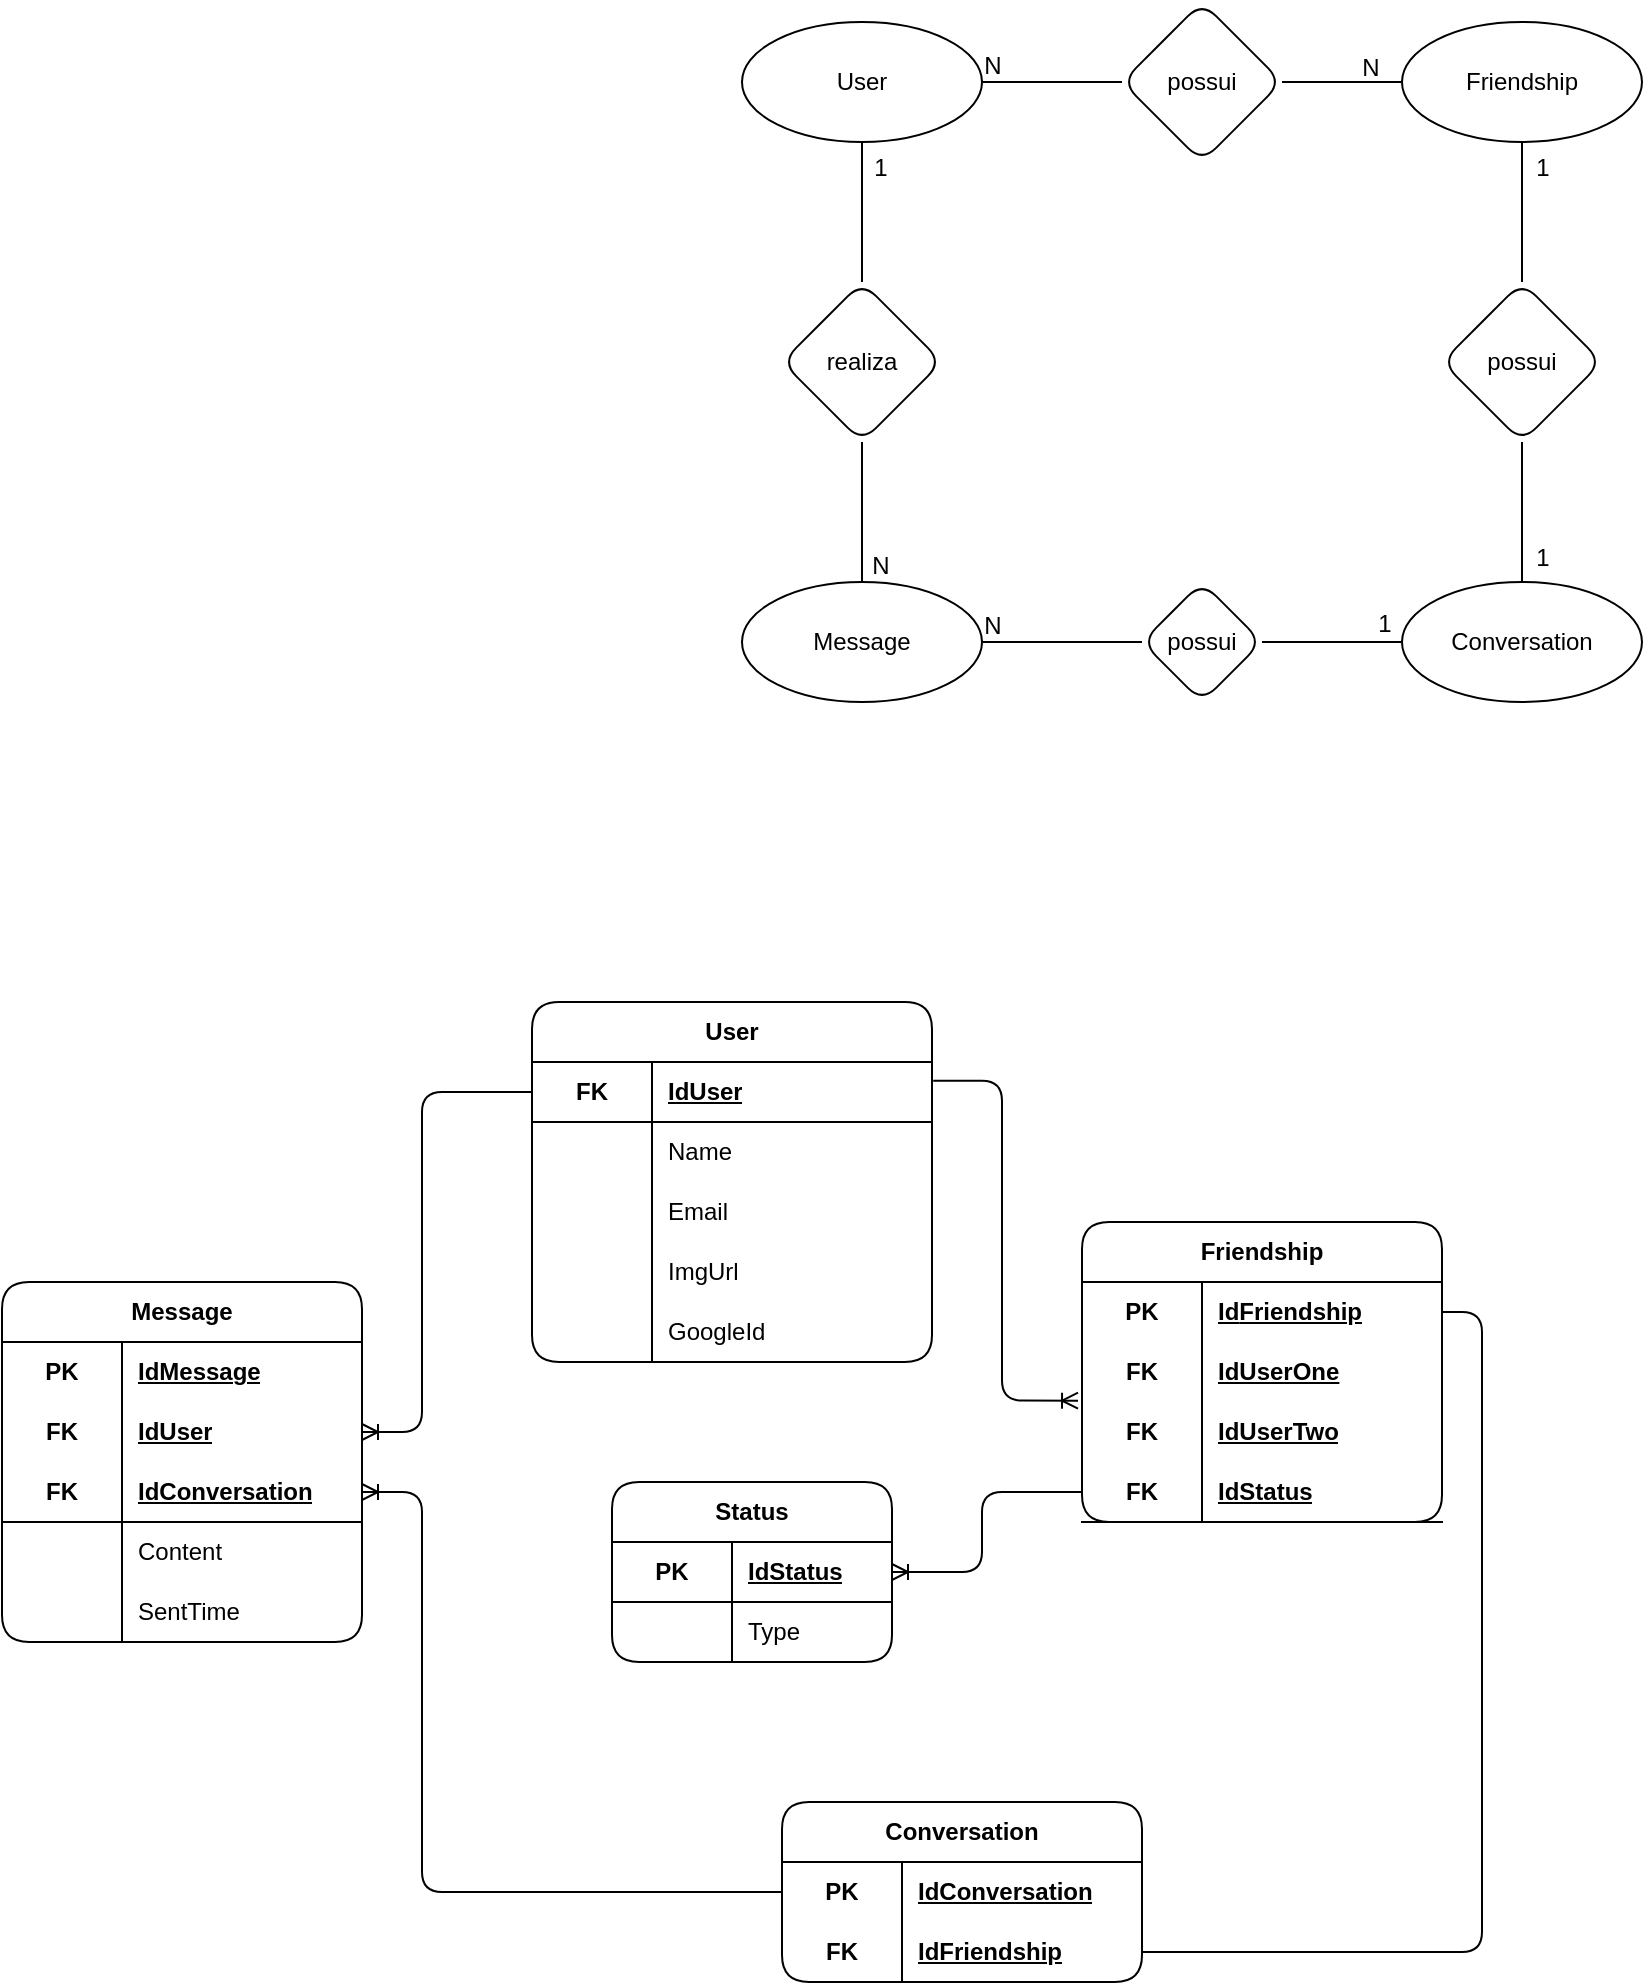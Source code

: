 <mxfile version="24.8.3">
  <diagram name="Página-1" id="Tqf-Y6ulsdmHb_gH27kE">
    <mxGraphModel dx="1567" dy="619" grid="1" gridSize="10" guides="1" tooltips="1" connect="1" arrows="1" fold="1" page="0" pageScale="1" pageWidth="827" pageHeight="1169" math="0" shadow="0">
      <root>
        <mxCell id="0" />
        <mxCell id="1" parent="0" />
        <mxCell id="VTky2nhu84C3hxkGSU9w-14" style="edgeStyle=orthogonalEdgeStyle;rounded=1;orthogonalLoop=1;jettySize=auto;html=1;entryX=0.5;entryY=0;entryDx=0;entryDy=0;endArrow=none;endFill=0;" parent="1" source="VTky2nhu84C3hxkGSU9w-1" target="VTky2nhu84C3hxkGSU9w-13" edge="1">
          <mxGeometry relative="1" as="geometry" />
        </mxCell>
        <mxCell id="VTky2nhu84C3hxkGSU9w-1" value="User" style="ellipse;whiteSpace=wrap;html=1;rounded=1;" parent="1" vertex="1">
          <mxGeometry x="230" y="10" width="120" height="60" as="geometry" />
        </mxCell>
        <mxCell id="VTky2nhu84C3hxkGSU9w-2" value="Message" style="ellipse;whiteSpace=wrap;html=1;rounded=1;" parent="1" vertex="1">
          <mxGeometry x="230" y="290" width="120" height="60" as="geometry" />
        </mxCell>
        <mxCell id="VTky2nhu84C3hxkGSU9w-25" style="edgeStyle=orthogonalEdgeStyle;rounded=1;orthogonalLoop=1;jettySize=auto;html=1;entryX=1;entryY=0.5;entryDx=0;entryDy=0;endArrow=none;endFill=0;" parent="1" source="VTky2nhu84C3hxkGSU9w-3" target="VTky2nhu84C3hxkGSU9w-24" edge="1">
          <mxGeometry relative="1" as="geometry" />
        </mxCell>
        <mxCell id="VTky2nhu84C3hxkGSU9w-3" value="Conversation" style="ellipse;whiteSpace=wrap;html=1;rounded=1;" parent="1" vertex="1">
          <mxGeometry x="560" y="290" width="120" height="60" as="geometry" />
        </mxCell>
        <mxCell id="VTky2nhu84C3hxkGSU9w-4" value="Friendship" style="ellipse;whiteSpace=wrap;html=1;rounded=1;" parent="1" vertex="1">
          <mxGeometry x="560" y="10" width="120" height="60" as="geometry" />
        </mxCell>
        <mxCell id="VTky2nhu84C3hxkGSU9w-7" value="N" style="text;html=1;align=center;verticalAlign=middle;resizable=0;points=[];autosize=1;strokeColor=none;fillColor=none;rounded=1;" parent="1" vertex="1">
          <mxGeometry x="529" y="18" width="30" height="30" as="geometry" />
        </mxCell>
        <mxCell id="VTky2nhu84C3hxkGSU9w-9" style="edgeStyle=orthogonalEdgeStyle;rounded=1;orthogonalLoop=1;jettySize=auto;html=1;entryX=0;entryY=0.5;entryDx=0;entryDy=0;endArrow=none;endFill=0;" parent="1" source="VTky2nhu84C3hxkGSU9w-8" target="VTky2nhu84C3hxkGSU9w-4" edge="1">
          <mxGeometry relative="1" as="geometry" />
        </mxCell>
        <mxCell id="VTky2nhu84C3hxkGSU9w-8" value="possui" style="rhombus;whiteSpace=wrap;html=1;rounded=1;" parent="1" vertex="1">
          <mxGeometry x="420" width="80" height="80" as="geometry" />
        </mxCell>
        <mxCell id="VTky2nhu84C3hxkGSU9w-10" style="edgeStyle=orthogonalEdgeStyle;rounded=1;orthogonalLoop=1;jettySize=auto;html=1;entryX=0;entryY=0.5;entryDx=0;entryDy=0;endArrow=none;endFill=0;exitX=1;exitY=0.5;exitDx=0;exitDy=0;" parent="1" source="VTky2nhu84C3hxkGSU9w-1" target="VTky2nhu84C3hxkGSU9w-8" edge="1">
          <mxGeometry relative="1" as="geometry">
            <mxPoint x="364" y="22" as="sourcePoint" />
            <mxPoint x="454" y="22" as="targetPoint" />
          </mxGeometry>
        </mxCell>
        <mxCell id="VTky2nhu84C3hxkGSU9w-11" value="N" style="text;html=1;align=center;verticalAlign=middle;resizable=0;points=[];autosize=1;strokeColor=none;fillColor=none;rounded=1;" parent="1" vertex="1">
          <mxGeometry x="340" y="17" width="30" height="30" as="geometry" />
        </mxCell>
        <mxCell id="VTky2nhu84C3hxkGSU9w-15" style="edgeStyle=orthogonalEdgeStyle;rounded=1;orthogonalLoop=1;jettySize=auto;html=1;entryX=0.5;entryY=0;entryDx=0;entryDy=0;endArrow=none;endFill=0;" parent="1" source="VTky2nhu84C3hxkGSU9w-13" target="VTky2nhu84C3hxkGSU9w-2" edge="1">
          <mxGeometry relative="1" as="geometry" />
        </mxCell>
        <mxCell id="VTky2nhu84C3hxkGSU9w-13" value="realiza" style="rhombus;whiteSpace=wrap;html=1;rounded=1;" parent="1" vertex="1">
          <mxGeometry x="250" y="140" width="80" height="80" as="geometry" />
        </mxCell>
        <mxCell id="VTky2nhu84C3hxkGSU9w-18" style="edgeStyle=orthogonalEdgeStyle;rounded=1;orthogonalLoop=1;jettySize=auto;html=1;entryX=0.5;entryY=0;entryDx=0;entryDy=0;endArrow=none;endFill=0;" parent="1" source="VTky2nhu84C3hxkGSU9w-16" target="VTky2nhu84C3hxkGSU9w-3" edge="1">
          <mxGeometry relative="1" as="geometry" />
        </mxCell>
        <mxCell id="EATZCncyRRZu5LKSochs-1" style="edgeStyle=orthogonalEdgeStyle;rounded=0;orthogonalLoop=1;jettySize=auto;html=1;entryX=0.5;entryY=1;entryDx=0;entryDy=0;endArrow=none;endFill=0;" edge="1" parent="1" source="VTky2nhu84C3hxkGSU9w-16" target="VTky2nhu84C3hxkGSU9w-4">
          <mxGeometry relative="1" as="geometry" />
        </mxCell>
        <mxCell id="VTky2nhu84C3hxkGSU9w-16" value="possui" style="rhombus;whiteSpace=wrap;html=1;rounded=1;" parent="1" vertex="1">
          <mxGeometry x="580" y="140" width="80" height="80" as="geometry" />
        </mxCell>
        <mxCell id="VTky2nhu84C3hxkGSU9w-26" style="edgeStyle=orthogonalEdgeStyle;rounded=1;orthogonalLoop=1;jettySize=auto;html=1;entryX=1;entryY=0.5;entryDx=0;entryDy=0;endArrow=none;endFill=0;" parent="1" source="VTky2nhu84C3hxkGSU9w-24" target="VTky2nhu84C3hxkGSU9w-2" edge="1">
          <mxGeometry relative="1" as="geometry" />
        </mxCell>
        <mxCell id="VTky2nhu84C3hxkGSU9w-24" value="possui" style="rhombus;whiteSpace=wrap;html=1;rounded=1;" parent="1" vertex="1">
          <mxGeometry x="430" y="290" width="60" height="60" as="geometry" />
        </mxCell>
        <mxCell id="VTky2nhu84C3hxkGSU9w-27" value="1" style="text;html=1;align=center;verticalAlign=middle;resizable=0;points=[];autosize=1;strokeColor=none;fillColor=none;rounded=1;" parent="1" vertex="1">
          <mxGeometry x="284" y="68" width="30" height="30" as="geometry" />
        </mxCell>
        <mxCell id="VTky2nhu84C3hxkGSU9w-28" value="N" style="text;html=1;align=center;verticalAlign=middle;resizable=0;points=[];autosize=1;strokeColor=none;fillColor=none;rounded=1;" parent="1" vertex="1">
          <mxGeometry x="284" y="267" width="30" height="30" as="geometry" />
        </mxCell>
        <mxCell id="VTky2nhu84C3hxkGSU9w-29" value="N" style="text;html=1;align=center;verticalAlign=middle;resizable=0;points=[];autosize=1;strokeColor=none;fillColor=none;rounded=1;" parent="1" vertex="1">
          <mxGeometry x="340" y="297" width="30" height="30" as="geometry" />
        </mxCell>
        <mxCell id="VTky2nhu84C3hxkGSU9w-30" value="1" style="text;html=1;align=center;verticalAlign=middle;resizable=0;points=[];autosize=1;strokeColor=none;fillColor=none;rounded=1;" parent="1" vertex="1">
          <mxGeometry x="536" y="296" width="30" height="30" as="geometry" />
        </mxCell>
        <mxCell id="VTky2nhu84C3hxkGSU9w-31" value="User" style="shape=table;startSize=30;container=1;collapsible=1;childLayout=tableLayout;fixedRows=1;rowLines=0;fontStyle=1;align=center;resizeLast=1;html=1;whiteSpace=wrap;rounded=1;" parent="1" vertex="1">
          <mxGeometry x="125" y="500" width="200" height="180" as="geometry" />
        </mxCell>
        <mxCell id="VTky2nhu84C3hxkGSU9w-35" value="" style="shape=tableRow;horizontal=0;startSize=0;swimlaneHead=0;swimlaneBody=0;fillColor=none;collapsible=0;dropTarget=0;points=[[0,0.5],[1,0.5]];portConstraint=eastwest;top=0;left=0;right=0;bottom=1;html=1;rounded=1;" parent="VTky2nhu84C3hxkGSU9w-31" vertex="1">
          <mxGeometry y="30" width="200" height="30" as="geometry" />
        </mxCell>
        <mxCell id="VTky2nhu84C3hxkGSU9w-36" value="FK" style="shape=partialRectangle;connectable=0;fillColor=none;top=0;left=0;bottom=0;right=0;fontStyle=1;overflow=hidden;html=1;whiteSpace=wrap;rounded=1;" parent="VTky2nhu84C3hxkGSU9w-35" vertex="1">
          <mxGeometry width="60" height="30" as="geometry">
            <mxRectangle width="60" height="30" as="alternateBounds" />
          </mxGeometry>
        </mxCell>
        <mxCell id="VTky2nhu84C3hxkGSU9w-37" value="IdUser" style="shape=partialRectangle;connectable=0;fillColor=none;top=0;left=0;bottom=0;right=0;align=left;spacingLeft=6;fontStyle=5;overflow=hidden;html=1;whiteSpace=wrap;rounded=1;" parent="VTky2nhu84C3hxkGSU9w-35" vertex="1">
          <mxGeometry x="60" width="140" height="30" as="geometry">
            <mxRectangle width="140" height="30" as="alternateBounds" />
          </mxGeometry>
        </mxCell>
        <mxCell id="VTky2nhu84C3hxkGSU9w-38" value="" style="shape=tableRow;horizontal=0;startSize=0;swimlaneHead=0;swimlaneBody=0;fillColor=none;collapsible=0;dropTarget=0;points=[[0,0.5],[1,0.5]];portConstraint=eastwest;top=0;left=0;right=0;bottom=0;html=1;rounded=1;" parent="VTky2nhu84C3hxkGSU9w-31" vertex="1">
          <mxGeometry y="60" width="200" height="30" as="geometry" />
        </mxCell>
        <mxCell id="VTky2nhu84C3hxkGSU9w-39" value="" style="shape=partialRectangle;connectable=0;fillColor=none;top=0;left=0;bottom=0;right=0;editable=1;overflow=hidden;html=1;whiteSpace=wrap;rounded=1;" parent="VTky2nhu84C3hxkGSU9w-38" vertex="1">
          <mxGeometry width="60" height="30" as="geometry">
            <mxRectangle width="60" height="30" as="alternateBounds" />
          </mxGeometry>
        </mxCell>
        <mxCell id="VTky2nhu84C3hxkGSU9w-40" value="Name" style="shape=partialRectangle;connectable=0;fillColor=none;top=0;left=0;bottom=0;right=0;align=left;spacingLeft=6;overflow=hidden;html=1;whiteSpace=wrap;rounded=1;" parent="VTky2nhu84C3hxkGSU9w-38" vertex="1">
          <mxGeometry x="60" width="140" height="30" as="geometry">
            <mxRectangle width="140" height="30" as="alternateBounds" />
          </mxGeometry>
        </mxCell>
        <mxCell id="VTky2nhu84C3hxkGSU9w-41" value="" style="shape=tableRow;horizontal=0;startSize=0;swimlaneHead=0;swimlaneBody=0;fillColor=none;collapsible=0;dropTarget=0;points=[[0,0.5],[1,0.5]];portConstraint=eastwest;top=0;left=0;right=0;bottom=0;html=1;rounded=1;" parent="VTky2nhu84C3hxkGSU9w-31" vertex="1">
          <mxGeometry y="90" width="200" height="30" as="geometry" />
        </mxCell>
        <mxCell id="VTky2nhu84C3hxkGSU9w-42" value="" style="shape=partialRectangle;connectable=0;fillColor=none;top=0;left=0;bottom=0;right=0;editable=1;overflow=hidden;html=1;whiteSpace=wrap;rounded=1;" parent="VTky2nhu84C3hxkGSU9w-41" vertex="1">
          <mxGeometry width="60" height="30" as="geometry">
            <mxRectangle width="60" height="30" as="alternateBounds" />
          </mxGeometry>
        </mxCell>
        <mxCell id="VTky2nhu84C3hxkGSU9w-43" value="Email" style="shape=partialRectangle;connectable=0;fillColor=none;top=0;left=0;bottom=0;right=0;align=left;spacingLeft=6;overflow=hidden;html=1;whiteSpace=wrap;rounded=1;" parent="VTky2nhu84C3hxkGSU9w-41" vertex="1">
          <mxGeometry x="60" width="140" height="30" as="geometry">
            <mxRectangle width="140" height="30" as="alternateBounds" />
          </mxGeometry>
        </mxCell>
        <mxCell id="VTky2nhu84C3hxkGSU9w-218" value="" style="shape=tableRow;horizontal=0;startSize=0;swimlaneHead=0;swimlaneBody=0;fillColor=none;collapsible=0;dropTarget=0;points=[[0,0.5],[1,0.5]];portConstraint=eastwest;top=0;left=0;right=0;bottom=0;html=1;rounded=1;" parent="VTky2nhu84C3hxkGSU9w-31" vertex="1">
          <mxGeometry y="120" width="200" height="30" as="geometry" />
        </mxCell>
        <mxCell id="VTky2nhu84C3hxkGSU9w-219" value="" style="shape=partialRectangle;connectable=0;fillColor=none;top=0;left=0;bottom=0;right=0;editable=1;overflow=hidden;html=1;whiteSpace=wrap;rounded=1;" parent="VTky2nhu84C3hxkGSU9w-218" vertex="1">
          <mxGeometry width="60" height="30" as="geometry">
            <mxRectangle width="60" height="30" as="alternateBounds" />
          </mxGeometry>
        </mxCell>
        <mxCell id="VTky2nhu84C3hxkGSU9w-220" value="ImgUrl" style="shape=partialRectangle;connectable=0;fillColor=none;top=0;left=0;bottom=0;right=0;align=left;spacingLeft=6;overflow=hidden;html=1;whiteSpace=wrap;rounded=1;" parent="VTky2nhu84C3hxkGSU9w-218" vertex="1">
          <mxGeometry x="60" width="140" height="30" as="geometry">
            <mxRectangle width="140" height="30" as="alternateBounds" />
          </mxGeometry>
        </mxCell>
        <mxCell id="VTky2nhu84C3hxkGSU9w-222" value="" style="shape=tableRow;horizontal=0;startSize=0;swimlaneHead=0;swimlaneBody=0;fillColor=none;collapsible=0;dropTarget=0;points=[[0,0.5],[1,0.5]];portConstraint=eastwest;top=0;left=0;right=0;bottom=0;html=1;rounded=1;" parent="VTky2nhu84C3hxkGSU9w-31" vertex="1">
          <mxGeometry y="150" width="200" height="30" as="geometry" />
        </mxCell>
        <mxCell id="VTky2nhu84C3hxkGSU9w-223" value="" style="shape=partialRectangle;connectable=0;fillColor=none;top=0;left=0;bottom=0;right=0;editable=1;overflow=hidden;html=1;whiteSpace=wrap;rounded=1;" parent="VTky2nhu84C3hxkGSU9w-222" vertex="1">
          <mxGeometry width="60" height="30" as="geometry">
            <mxRectangle width="60" height="30" as="alternateBounds" />
          </mxGeometry>
        </mxCell>
        <mxCell id="VTky2nhu84C3hxkGSU9w-224" value="GoogleId" style="shape=partialRectangle;connectable=0;fillColor=none;top=0;left=0;bottom=0;right=0;align=left;spacingLeft=6;overflow=hidden;html=1;whiteSpace=wrap;rounded=1;" parent="VTky2nhu84C3hxkGSU9w-222" vertex="1">
          <mxGeometry x="60" width="140" height="30" as="geometry">
            <mxRectangle width="140" height="30" as="alternateBounds" />
          </mxGeometry>
        </mxCell>
        <mxCell id="VTky2nhu84C3hxkGSU9w-107" value="Status" style="shape=table;startSize=30;container=1;collapsible=1;childLayout=tableLayout;fixedRows=1;rowLines=0;fontStyle=1;align=center;resizeLast=1;html=1;whiteSpace=wrap;rounded=1;" parent="1" vertex="1">
          <mxGeometry x="165" y="740" width="140" height="90" as="geometry" />
        </mxCell>
        <mxCell id="VTky2nhu84C3hxkGSU9w-111" value="" style="shape=tableRow;horizontal=0;startSize=0;swimlaneHead=0;swimlaneBody=0;fillColor=none;collapsible=0;dropTarget=0;points=[[0,0.5],[1,0.5]];portConstraint=eastwest;top=0;left=0;right=0;bottom=1;html=1;rounded=1;" parent="VTky2nhu84C3hxkGSU9w-107" vertex="1">
          <mxGeometry y="30" width="140" height="30" as="geometry" />
        </mxCell>
        <mxCell id="VTky2nhu84C3hxkGSU9w-112" value="PK" style="shape=partialRectangle;connectable=0;fillColor=none;top=0;left=0;bottom=0;right=0;fontStyle=1;overflow=hidden;html=1;whiteSpace=wrap;rounded=1;" parent="VTky2nhu84C3hxkGSU9w-111" vertex="1">
          <mxGeometry width="60" height="30" as="geometry">
            <mxRectangle width="60" height="30" as="alternateBounds" />
          </mxGeometry>
        </mxCell>
        <mxCell id="VTky2nhu84C3hxkGSU9w-113" value="IdStatus" style="shape=partialRectangle;connectable=0;fillColor=none;top=0;left=0;bottom=0;right=0;align=left;spacingLeft=6;fontStyle=5;overflow=hidden;html=1;whiteSpace=wrap;rounded=1;" parent="VTky2nhu84C3hxkGSU9w-111" vertex="1">
          <mxGeometry x="60" width="80" height="30" as="geometry">
            <mxRectangle width="80" height="30" as="alternateBounds" />
          </mxGeometry>
        </mxCell>
        <mxCell id="VTky2nhu84C3hxkGSU9w-114" value="" style="shape=tableRow;horizontal=0;startSize=0;swimlaneHead=0;swimlaneBody=0;fillColor=none;collapsible=0;dropTarget=0;points=[[0,0.5],[1,0.5]];portConstraint=eastwest;top=0;left=0;right=0;bottom=0;html=1;rounded=1;" parent="VTky2nhu84C3hxkGSU9w-107" vertex="1">
          <mxGeometry y="60" width="140" height="30" as="geometry" />
        </mxCell>
        <mxCell id="VTky2nhu84C3hxkGSU9w-115" value="" style="shape=partialRectangle;connectable=0;fillColor=none;top=0;left=0;bottom=0;right=0;editable=1;overflow=hidden;html=1;whiteSpace=wrap;rounded=1;" parent="VTky2nhu84C3hxkGSU9w-114" vertex="1">
          <mxGeometry width="60" height="30" as="geometry">
            <mxRectangle width="60" height="30" as="alternateBounds" />
          </mxGeometry>
        </mxCell>
        <mxCell id="VTky2nhu84C3hxkGSU9w-116" value="Type" style="shape=partialRectangle;connectable=0;fillColor=none;top=0;left=0;bottom=0;right=0;align=left;spacingLeft=6;overflow=hidden;html=1;whiteSpace=wrap;rounded=1;" parent="VTky2nhu84C3hxkGSU9w-114" vertex="1">
          <mxGeometry x="60" width="80" height="30" as="geometry">
            <mxRectangle width="80" height="30" as="alternateBounds" />
          </mxGeometry>
        </mxCell>
        <mxCell id="VTky2nhu84C3hxkGSU9w-141" value="Message" style="shape=table;startSize=30;container=1;collapsible=1;childLayout=tableLayout;fixedRows=1;rowLines=0;fontStyle=1;align=center;resizeLast=1;html=1;whiteSpace=wrap;rounded=1;" parent="1" vertex="1">
          <mxGeometry x="-140" y="640" width="180" height="180" as="geometry" />
        </mxCell>
        <mxCell id="VTky2nhu84C3hxkGSU9w-142" value="" style="shape=tableRow;horizontal=0;startSize=0;swimlaneHead=0;swimlaneBody=0;fillColor=none;collapsible=0;dropTarget=0;points=[[0,0.5],[1,0.5]];portConstraint=eastwest;top=0;left=0;right=0;bottom=0;html=1;rounded=1;" parent="VTky2nhu84C3hxkGSU9w-141" vertex="1">
          <mxGeometry y="30" width="180" height="30" as="geometry" />
        </mxCell>
        <mxCell id="VTky2nhu84C3hxkGSU9w-143" value="PK" style="shape=partialRectangle;connectable=0;fillColor=none;top=0;left=0;bottom=0;right=0;fontStyle=1;overflow=hidden;html=1;whiteSpace=wrap;rounded=1;" parent="VTky2nhu84C3hxkGSU9w-142" vertex="1">
          <mxGeometry width="60" height="30" as="geometry">
            <mxRectangle width="60" height="30" as="alternateBounds" />
          </mxGeometry>
        </mxCell>
        <mxCell id="VTky2nhu84C3hxkGSU9w-144" value="IdMessage" style="shape=partialRectangle;connectable=0;fillColor=none;top=0;left=0;bottom=0;right=0;align=left;spacingLeft=6;fontStyle=5;overflow=hidden;html=1;whiteSpace=wrap;rounded=1;" parent="VTky2nhu84C3hxkGSU9w-142" vertex="1">
          <mxGeometry x="60" width="120" height="30" as="geometry">
            <mxRectangle width="120" height="30" as="alternateBounds" />
          </mxGeometry>
        </mxCell>
        <mxCell id="VTky2nhu84C3hxkGSU9w-155" style="shape=tableRow;horizontal=0;startSize=0;swimlaneHead=0;swimlaneBody=0;fillColor=none;collapsible=0;dropTarget=0;points=[[0,0.5],[1,0.5]];portConstraint=eastwest;top=0;left=0;right=0;bottom=0;html=1;rounded=1;" parent="VTky2nhu84C3hxkGSU9w-141" vertex="1">
          <mxGeometry y="60" width="180" height="30" as="geometry" />
        </mxCell>
        <mxCell id="VTky2nhu84C3hxkGSU9w-156" value="FK" style="shape=partialRectangle;connectable=0;fillColor=none;top=0;left=0;bottom=0;right=0;fontStyle=1;overflow=hidden;html=1;whiteSpace=wrap;rounded=1;" parent="VTky2nhu84C3hxkGSU9w-155" vertex="1">
          <mxGeometry width="60" height="30" as="geometry">
            <mxRectangle width="60" height="30" as="alternateBounds" />
          </mxGeometry>
        </mxCell>
        <mxCell id="VTky2nhu84C3hxkGSU9w-157" value="IdUser" style="shape=partialRectangle;connectable=0;fillColor=none;top=0;left=0;bottom=0;right=0;align=left;spacingLeft=6;fontStyle=5;overflow=hidden;html=1;whiteSpace=wrap;rounded=1;" parent="VTky2nhu84C3hxkGSU9w-155" vertex="1">
          <mxGeometry x="60" width="120" height="30" as="geometry">
            <mxRectangle width="120" height="30" as="alternateBounds" />
          </mxGeometry>
        </mxCell>
        <mxCell id="VTky2nhu84C3hxkGSU9w-145" value="" style="shape=tableRow;horizontal=0;startSize=0;swimlaneHead=0;swimlaneBody=0;fillColor=none;collapsible=0;dropTarget=0;points=[[0,0.5],[1,0.5]];portConstraint=eastwest;top=0;left=0;right=0;bottom=1;html=1;rounded=1;" parent="VTky2nhu84C3hxkGSU9w-141" vertex="1">
          <mxGeometry y="90" width="180" height="30" as="geometry" />
        </mxCell>
        <mxCell id="VTky2nhu84C3hxkGSU9w-146" value="FK" style="shape=partialRectangle;connectable=0;fillColor=none;top=0;left=0;bottom=0;right=0;fontStyle=1;overflow=hidden;html=1;whiteSpace=wrap;rounded=1;" parent="VTky2nhu84C3hxkGSU9w-145" vertex="1">
          <mxGeometry width="60" height="30" as="geometry">
            <mxRectangle width="60" height="30" as="alternateBounds" />
          </mxGeometry>
        </mxCell>
        <mxCell id="VTky2nhu84C3hxkGSU9w-147" value="IdConversation" style="shape=partialRectangle;connectable=0;fillColor=none;top=0;left=0;bottom=0;right=0;align=left;spacingLeft=6;fontStyle=5;overflow=hidden;html=1;whiteSpace=wrap;rounded=1;" parent="VTky2nhu84C3hxkGSU9w-145" vertex="1">
          <mxGeometry x="60" width="120" height="30" as="geometry">
            <mxRectangle width="120" height="30" as="alternateBounds" />
          </mxGeometry>
        </mxCell>
        <mxCell id="VTky2nhu84C3hxkGSU9w-148" value="" style="shape=tableRow;horizontal=0;startSize=0;swimlaneHead=0;swimlaneBody=0;fillColor=none;collapsible=0;dropTarget=0;points=[[0,0.5],[1,0.5]];portConstraint=eastwest;top=0;left=0;right=0;bottom=0;html=1;rounded=1;" parent="VTky2nhu84C3hxkGSU9w-141" vertex="1">
          <mxGeometry y="120" width="180" height="30" as="geometry" />
        </mxCell>
        <mxCell id="VTky2nhu84C3hxkGSU9w-149" value="" style="shape=partialRectangle;connectable=0;fillColor=none;top=0;left=0;bottom=0;right=0;editable=1;overflow=hidden;html=1;whiteSpace=wrap;rounded=1;" parent="VTky2nhu84C3hxkGSU9w-148" vertex="1">
          <mxGeometry width="60" height="30" as="geometry">
            <mxRectangle width="60" height="30" as="alternateBounds" />
          </mxGeometry>
        </mxCell>
        <mxCell id="VTky2nhu84C3hxkGSU9w-150" value="Content" style="shape=partialRectangle;connectable=0;fillColor=none;top=0;left=0;bottom=0;right=0;align=left;spacingLeft=6;overflow=hidden;html=1;whiteSpace=wrap;rounded=1;" parent="VTky2nhu84C3hxkGSU9w-148" vertex="1">
          <mxGeometry x="60" width="120" height="30" as="geometry">
            <mxRectangle width="120" height="30" as="alternateBounds" />
          </mxGeometry>
        </mxCell>
        <mxCell id="VTky2nhu84C3hxkGSU9w-151" value="" style="shape=tableRow;horizontal=0;startSize=0;swimlaneHead=0;swimlaneBody=0;fillColor=none;collapsible=0;dropTarget=0;points=[[0,0.5],[1,0.5]];portConstraint=eastwest;top=0;left=0;right=0;bottom=0;html=1;rounded=1;" parent="VTky2nhu84C3hxkGSU9w-141" vertex="1">
          <mxGeometry y="150" width="180" height="30" as="geometry" />
        </mxCell>
        <mxCell id="VTky2nhu84C3hxkGSU9w-152" value="" style="shape=partialRectangle;connectable=0;fillColor=none;top=0;left=0;bottom=0;right=0;editable=1;overflow=hidden;html=1;whiteSpace=wrap;rounded=1;" parent="VTky2nhu84C3hxkGSU9w-151" vertex="1">
          <mxGeometry width="60" height="30" as="geometry">
            <mxRectangle width="60" height="30" as="alternateBounds" />
          </mxGeometry>
        </mxCell>
        <mxCell id="VTky2nhu84C3hxkGSU9w-153" value="SentTime" style="shape=partialRectangle;connectable=0;fillColor=none;top=0;left=0;bottom=0;right=0;align=left;spacingLeft=6;overflow=hidden;html=1;whiteSpace=wrap;rounded=1;" parent="VTky2nhu84C3hxkGSU9w-151" vertex="1">
          <mxGeometry x="60" width="120" height="30" as="geometry">
            <mxRectangle width="120" height="30" as="alternateBounds" />
          </mxGeometry>
        </mxCell>
        <mxCell id="VTky2nhu84C3hxkGSU9w-154" style="edgeStyle=orthogonalEdgeStyle;rounded=1;orthogonalLoop=1;jettySize=auto;html=1;exitX=0;exitY=0.5;exitDx=0;exitDy=0;entryX=1;entryY=0.5;entryDx=0;entryDy=0;endArrow=ERoneToMany;endFill=0;" parent="1" source="VTky2nhu84C3hxkGSU9w-35" target="VTky2nhu84C3hxkGSU9w-155" edge="1">
          <mxGeometry relative="1" as="geometry">
            <mxPoint x="124" y="565" as="sourcePoint" />
            <Array as="points">
              <mxPoint x="70" y="545" />
              <mxPoint x="70" y="715" />
            </Array>
          </mxGeometry>
        </mxCell>
        <mxCell id="VTky2nhu84C3hxkGSU9w-174" style="edgeStyle=orthogonalEdgeStyle;rounded=1;orthogonalLoop=1;jettySize=auto;html=1;entryX=1;entryY=0.5;entryDx=0;entryDy=0;endArrow=ERoneToMany;endFill=0;exitX=0;exitY=0.5;exitDx=0;exitDy=0;" parent="1" target="VTky2nhu84C3hxkGSU9w-145" edge="1" source="EATZCncyRRZu5LKSochs-10">
          <mxGeometry relative="1" as="geometry">
            <mxPoint x="135" y="955" as="sourcePoint" />
            <Array as="points">
              <mxPoint x="70" y="945" />
              <mxPoint x="70" y="745" />
            </Array>
          </mxGeometry>
        </mxCell>
        <mxCell id="VTky2nhu84C3hxkGSU9w-196" style="edgeStyle=orthogonalEdgeStyle;rounded=1;orthogonalLoop=1;jettySize=auto;html=1;exitX=1.003;exitY=0.312;exitDx=0;exitDy=0;entryX=-0.011;entryY=-0.022;entryDx=0;entryDy=0;endArrow=ERoneToMany;endFill=0;exitPerimeter=0;entryPerimeter=0;" parent="1" source="VTky2nhu84C3hxkGSU9w-35" target="VTky2nhu84C3hxkGSU9w-251" edge="1">
          <mxGeometry relative="1" as="geometry">
            <mxPoint x="324" y="565" as="sourcePoint" />
            <mxPoint x="380" y="495" as="targetPoint" />
            <Array as="points">
              <mxPoint x="360" y="539" />
              <mxPoint x="360" y="699" />
            </Array>
          </mxGeometry>
        </mxCell>
        <mxCell id="VTky2nhu84C3hxkGSU9w-198" style="edgeStyle=orthogonalEdgeStyle;rounded=1;orthogonalLoop=1;jettySize=auto;html=1;exitX=1;exitY=0.5;exitDx=0;exitDy=0;entryX=1;entryY=0.5;entryDx=0;entryDy=0;endArrow=none;endFill=0;startArrow=ERoneToMany;startFill=0;" parent="1" target="VTky2nhu84C3hxkGSU9w-111" edge="1">
          <mxGeometry relative="1" as="geometry" />
        </mxCell>
        <mxCell id="VTky2nhu84C3hxkGSU9w-217" style="edgeStyle=orthogonalEdgeStyle;rounded=1;orthogonalLoop=1;jettySize=auto;html=1;exitX=1;exitY=0.5;exitDx=0;exitDy=0;entryX=1;entryY=0.5;entryDx=0;entryDy=0;endArrow=none;endFill=0;" parent="1" target="VTky2nhu84C3hxkGSU9w-238" edge="1" source="EATZCncyRRZu5LKSochs-13">
          <mxGeometry relative="1" as="geometry">
            <mxPoint x="315" y="955" as="sourcePoint" />
            <Array as="points">
              <mxPoint x="600" y="975" />
              <mxPoint x="600" y="655" />
            </Array>
            <mxPoint x="325" y="835" as="targetPoint" />
          </mxGeometry>
        </mxCell>
        <mxCell id="VTky2nhu84C3hxkGSU9w-250" style="edgeStyle=orthogonalEdgeStyle;rounded=1;orthogonalLoop=1;jettySize=auto;html=1;exitX=0;exitY=0.5;exitDx=0;exitDy=0;entryX=1;entryY=0.5;entryDx=0;entryDy=0;endArrow=ERoneToMany;endFill=0;" parent="1" source="VTky2nhu84C3hxkGSU9w-241" target="VTky2nhu84C3hxkGSU9w-111" edge="1">
          <mxGeometry relative="1" as="geometry">
            <Array as="points">
              <mxPoint x="350" y="745" />
              <mxPoint x="350" y="785" />
            </Array>
          </mxGeometry>
        </mxCell>
        <mxCell id="VTky2nhu84C3hxkGSU9w-237" value="Friendship" style="shape=table;startSize=30;container=1;collapsible=1;childLayout=tableLayout;fixedRows=1;rowLines=0;fontStyle=1;align=center;resizeLast=1;html=1;whiteSpace=wrap;rounded=1;" parent="1" vertex="1">
          <mxGeometry x="400" y="610" width="180" height="150" as="geometry" />
        </mxCell>
        <mxCell id="VTky2nhu84C3hxkGSU9w-238" value="" style="shape=tableRow;horizontal=0;startSize=0;swimlaneHead=0;swimlaneBody=0;fillColor=none;collapsible=0;dropTarget=0;points=[[0,0.5],[1,0.5]];portConstraint=eastwest;top=0;left=0;right=0;bottom=0;html=1;rounded=1;" parent="VTky2nhu84C3hxkGSU9w-237" vertex="1">
          <mxGeometry y="30" width="180" height="30" as="geometry" />
        </mxCell>
        <mxCell id="VTky2nhu84C3hxkGSU9w-239" value="PK" style="shape=partialRectangle;connectable=0;fillColor=none;top=0;left=0;bottom=0;right=0;fontStyle=1;overflow=hidden;html=1;whiteSpace=wrap;rounded=1;" parent="VTky2nhu84C3hxkGSU9w-238" vertex="1">
          <mxGeometry width="60" height="30" as="geometry">
            <mxRectangle width="60" height="30" as="alternateBounds" />
          </mxGeometry>
        </mxCell>
        <mxCell id="VTky2nhu84C3hxkGSU9w-240" value="Id&lt;span style=&quot;text-align: center;&quot;&gt;Friendship&lt;/span&gt;" style="shape=partialRectangle;connectable=0;fillColor=none;top=0;left=0;bottom=0;right=0;align=left;spacingLeft=6;fontStyle=5;overflow=hidden;html=1;whiteSpace=wrap;rounded=1;" parent="VTky2nhu84C3hxkGSU9w-238" vertex="1">
          <mxGeometry x="60" width="120" height="30" as="geometry">
            <mxRectangle width="120" height="30" as="alternateBounds" />
          </mxGeometry>
        </mxCell>
        <mxCell id="VTky2nhu84C3hxkGSU9w-254" style="shape=tableRow;horizontal=0;startSize=0;swimlaneHead=0;swimlaneBody=0;fillColor=none;collapsible=0;dropTarget=0;points=[[0,0.5],[1,0.5]];portConstraint=eastwest;top=0;left=0;right=0;bottom=0;html=1;rounded=1;" parent="VTky2nhu84C3hxkGSU9w-237" vertex="1">
          <mxGeometry y="60" width="180" height="30" as="geometry" />
        </mxCell>
        <mxCell id="VTky2nhu84C3hxkGSU9w-255" value="FK" style="shape=partialRectangle;connectable=0;fillColor=none;top=0;left=0;bottom=0;right=0;fontStyle=1;overflow=hidden;html=1;whiteSpace=wrap;rounded=1;" parent="VTky2nhu84C3hxkGSU9w-254" vertex="1">
          <mxGeometry width="60" height="30" as="geometry">
            <mxRectangle width="60" height="30" as="alternateBounds" />
          </mxGeometry>
        </mxCell>
        <mxCell id="VTky2nhu84C3hxkGSU9w-256" value="IdUserOne" style="shape=partialRectangle;connectable=0;fillColor=none;top=0;left=0;bottom=0;right=0;align=left;spacingLeft=6;fontStyle=5;overflow=hidden;html=1;whiteSpace=wrap;rounded=1;" parent="VTky2nhu84C3hxkGSU9w-254" vertex="1">
          <mxGeometry x="60" width="120" height="30" as="geometry">
            <mxRectangle width="120" height="30" as="alternateBounds" />
          </mxGeometry>
        </mxCell>
        <mxCell id="VTky2nhu84C3hxkGSU9w-251" style="shape=tableRow;horizontal=0;startSize=0;swimlaneHead=0;swimlaneBody=0;fillColor=none;collapsible=0;dropTarget=0;points=[[0,0.5],[1,0.5]];portConstraint=eastwest;top=0;left=0;right=0;bottom=0;html=1;rounded=1;" parent="VTky2nhu84C3hxkGSU9w-237" vertex="1">
          <mxGeometry y="90" width="180" height="30" as="geometry" />
        </mxCell>
        <mxCell id="VTky2nhu84C3hxkGSU9w-252" value="FK" style="shape=partialRectangle;connectable=0;fillColor=none;top=0;left=0;bottom=0;right=0;fontStyle=1;overflow=hidden;html=1;whiteSpace=wrap;rounded=1;" parent="VTky2nhu84C3hxkGSU9w-251" vertex="1">
          <mxGeometry width="60" height="30" as="geometry">
            <mxRectangle width="60" height="30" as="alternateBounds" />
          </mxGeometry>
        </mxCell>
        <mxCell id="VTky2nhu84C3hxkGSU9w-253" value="IdUserTwo" style="shape=partialRectangle;connectable=0;fillColor=none;top=0;left=0;bottom=0;right=0;align=left;spacingLeft=6;fontStyle=5;overflow=hidden;html=1;whiteSpace=wrap;rounded=1;" parent="VTky2nhu84C3hxkGSU9w-251" vertex="1">
          <mxGeometry x="60" width="120" height="30" as="geometry">
            <mxRectangle width="120" height="30" as="alternateBounds" />
          </mxGeometry>
        </mxCell>
        <mxCell id="VTky2nhu84C3hxkGSU9w-241" value="" style="shape=tableRow;horizontal=0;startSize=0;swimlaneHead=0;swimlaneBody=0;fillColor=none;collapsible=0;dropTarget=0;points=[[0,0.5],[1,0.5]];portConstraint=eastwest;top=0;left=0;right=0;bottom=1;html=1;rounded=1;" parent="VTky2nhu84C3hxkGSU9w-237" vertex="1">
          <mxGeometry y="120" width="180" height="30" as="geometry" />
        </mxCell>
        <mxCell id="VTky2nhu84C3hxkGSU9w-242" value="FK" style="shape=partialRectangle;connectable=0;fillColor=none;top=0;left=0;bottom=0;right=0;fontStyle=1;overflow=hidden;html=1;whiteSpace=wrap;rounded=1;" parent="VTky2nhu84C3hxkGSU9w-241" vertex="1">
          <mxGeometry width="60" height="30" as="geometry">
            <mxRectangle width="60" height="30" as="alternateBounds" />
          </mxGeometry>
        </mxCell>
        <mxCell id="VTky2nhu84C3hxkGSU9w-243" value="IdStatus" style="shape=partialRectangle;connectable=0;fillColor=none;top=0;left=0;bottom=0;right=0;align=left;spacingLeft=6;fontStyle=5;overflow=hidden;html=1;whiteSpace=wrap;rounded=1;" parent="VTky2nhu84C3hxkGSU9w-241" vertex="1">
          <mxGeometry x="60" width="120" height="30" as="geometry">
            <mxRectangle width="120" height="30" as="alternateBounds" />
          </mxGeometry>
        </mxCell>
        <mxCell id="EATZCncyRRZu5LKSochs-2" value="1" style="text;html=1;align=center;verticalAlign=middle;resizable=0;points=[];autosize=1;strokeColor=none;fillColor=none;" vertex="1" parent="1">
          <mxGeometry x="615" y="263" width="30" height="30" as="geometry" />
        </mxCell>
        <mxCell id="EATZCncyRRZu5LKSochs-3" value="1" style="text;html=1;align=center;verticalAlign=middle;resizable=0;points=[];autosize=1;strokeColor=none;fillColor=none;" vertex="1" parent="1">
          <mxGeometry x="615" y="68" width="30" height="30" as="geometry" />
        </mxCell>
        <mxCell id="EATZCncyRRZu5LKSochs-9" value="Conversation" style="shape=table;startSize=30;container=1;collapsible=1;childLayout=tableLayout;fixedRows=1;rowLines=0;fontStyle=1;align=center;resizeLast=1;html=1;whiteSpace=wrap;rounded=1;" vertex="1" parent="1">
          <mxGeometry x="250" y="900" width="180" height="90" as="geometry" />
        </mxCell>
        <mxCell id="EATZCncyRRZu5LKSochs-10" value="" style="shape=tableRow;horizontal=0;startSize=0;swimlaneHead=0;swimlaneBody=0;fillColor=none;collapsible=0;dropTarget=0;points=[[0,0.5],[1,0.5]];portConstraint=eastwest;top=0;left=0;right=0;bottom=0;html=1;rounded=1;" vertex="1" parent="EATZCncyRRZu5LKSochs-9">
          <mxGeometry y="30" width="180" height="30" as="geometry" />
        </mxCell>
        <mxCell id="EATZCncyRRZu5LKSochs-11" value="PK" style="shape=partialRectangle;connectable=0;fillColor=none;top=0;left=0;bottom=0;right=0;fontStyle=1;overflow=hidden;html=1;whiteSpace=wrap;rounded=1;" vertex="1" parent="EATZCncyRRZu5LKSochs-10">
          <mxGeometry width="60" height="30" as="geometry">
            <mxRectangle width="60" height="30" as="alternateBounds" />
          </mxGeometry>
        </mxCell>
        <mxCell id="EATZCncyRRZu5LKSochs-12" value="IdConversation" style="shape=partialRectangle;connectable=0;fillColor=none;top=0;left=0;bottom=0;right=0;align=left;spacingLeft=6;fontStyle=5;overflow=hidden;html=1;whiteSpace=wrap;rounded=1;" vertex="1" parent="EATZCncyRRZu5LKSochs-10">
          <mxGeometry x="60" width="120" height="30" as="geometry">
            <mxRectangle width="120" height="30" as="alternateBounds" />
          </mxGeometry>
        </mxCell>
        <mxCell id="EATZCncyRRZu5LKSochs-13" style="shape=tableRow;horizontal=0;startSize=0;swimlaneHead=0;swimlaneBody=0;fillColor=none;collapsible=0;dropTarget=0;points=[[0,0.5],[1,0.5]];portConstraint=eastwest;top=0;left=0;right=0;bottom=0;html=1;rounded=1;" vertex="1" parent="EATZCncyRRZu5LKSochs-9">
          <mxGeometry y="60" width="180" height="30" as="geometry" />
        </mxCell>
        <mxCell id="EATZCncyRRZu5LKSochs-14" value="FK" style="shape=partialRectangle;connectable=0;fillColor=none;top=0;left=0;bottom=0;right=0;fontStyle=1;overflow=hidden;html=1;whiteSpace=wrap;rounded=1;" vertex="1" parent="EATZCncyRRZu5LKSochs-13">
          <mxGeometry width="60" height="30" as="geometry">
            <mxRectangle width="60" height="30" as="alternateBounds" />
          </mxGeometry>
        </mxCell>
        <mxCell id="EATZCncyRRZu5LKSochs-15" value="IdFriendship" style="shape=partialRectangle;connectable=0;fillColor=none;top=0;left=0;bottom=0;right=0;align=left;spacingLeft=6;fontStyle=5;overflow=hidden;html=1;whiteSpace=wrap;rounded=1;" vertex="1" parent="EATZCncyRRZu5LKSochs-13">
          <mxGeometry x="60" width="120" height="30" as="geometry">
            <mxRectangle width="120" height="30" as="alternateBounds" />
          </mxGeometry>
        </mxCell>
      </root>
    </mxGraphModel>
  </diagram>
</mxfile>
